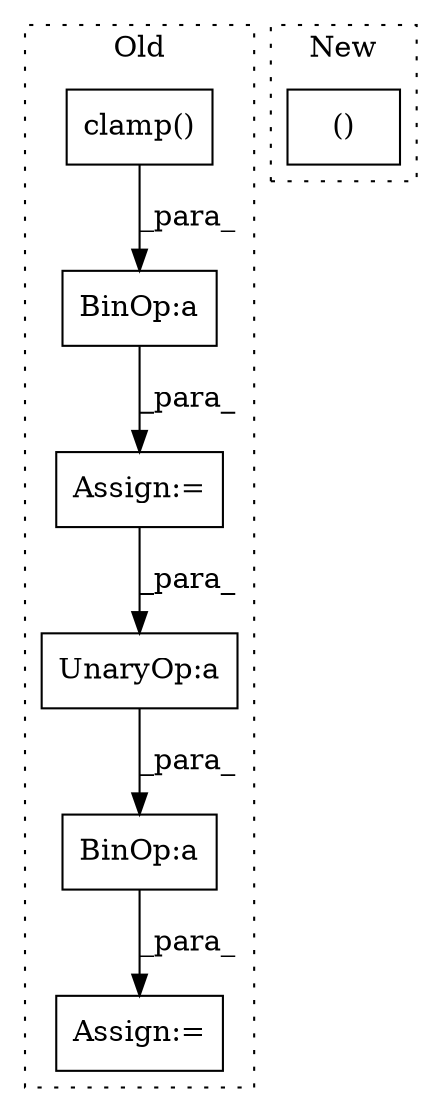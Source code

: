 digraph G {
subgraph cluster0 {
1 [label="clamp()" a="75" s="4892,4924" l="12,1" shape="box"];
3 [label="UnaryOp:a" a="61" s="5577" l="12" shape="box"];
4 [label="BinOp:a" a="82" s="5589" l="3" shape="box"];
5 [label="Assign:=" a="68" s="5517" l="3" shape="box"];
6 [label="BinOp:a" a="82" s="5020" l="3" shape="box"];
7 [label="Assign:=" a="68" s="5574" l="3" shape="box"];
label = "Old";
style="dotted";
}
subgraph cluster1 {
2 [label="()" a="54" s="5269" l="7" shape="box"];
label = "New";
style="dotted";
}
1 -> 6 [label="_para_"];
3 -> 4 [label="_para_"];
4 -> 7 [label="_para_"];
5 -> 3 [label="_para_"];
6 -> 5 [label="_para_"];
}